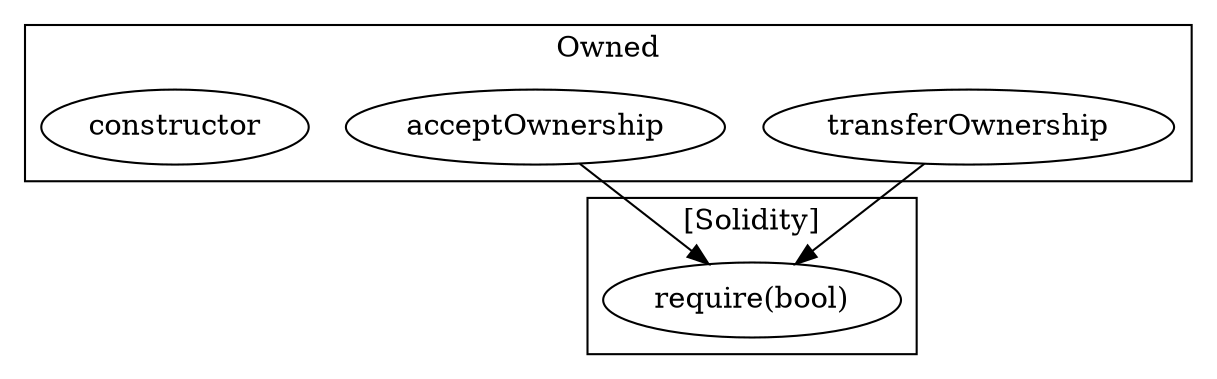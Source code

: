 strict digraph {
subgraph cluster_8318_Owned {
label = "Owned"
"8318_transferOwnership" [label="transferOwnership"]
"8318_acceptOwnership" [label="acceptOwnership"]
"8318_constructor" [label="constructor"]
}subgraph cluster_solidity {
label = "[Solidity]"
"require(bool)" 
"8318_transferOwnership" -> "require(bool)"
"8318_acceptOwnership" -> "require(bool)"
}
}